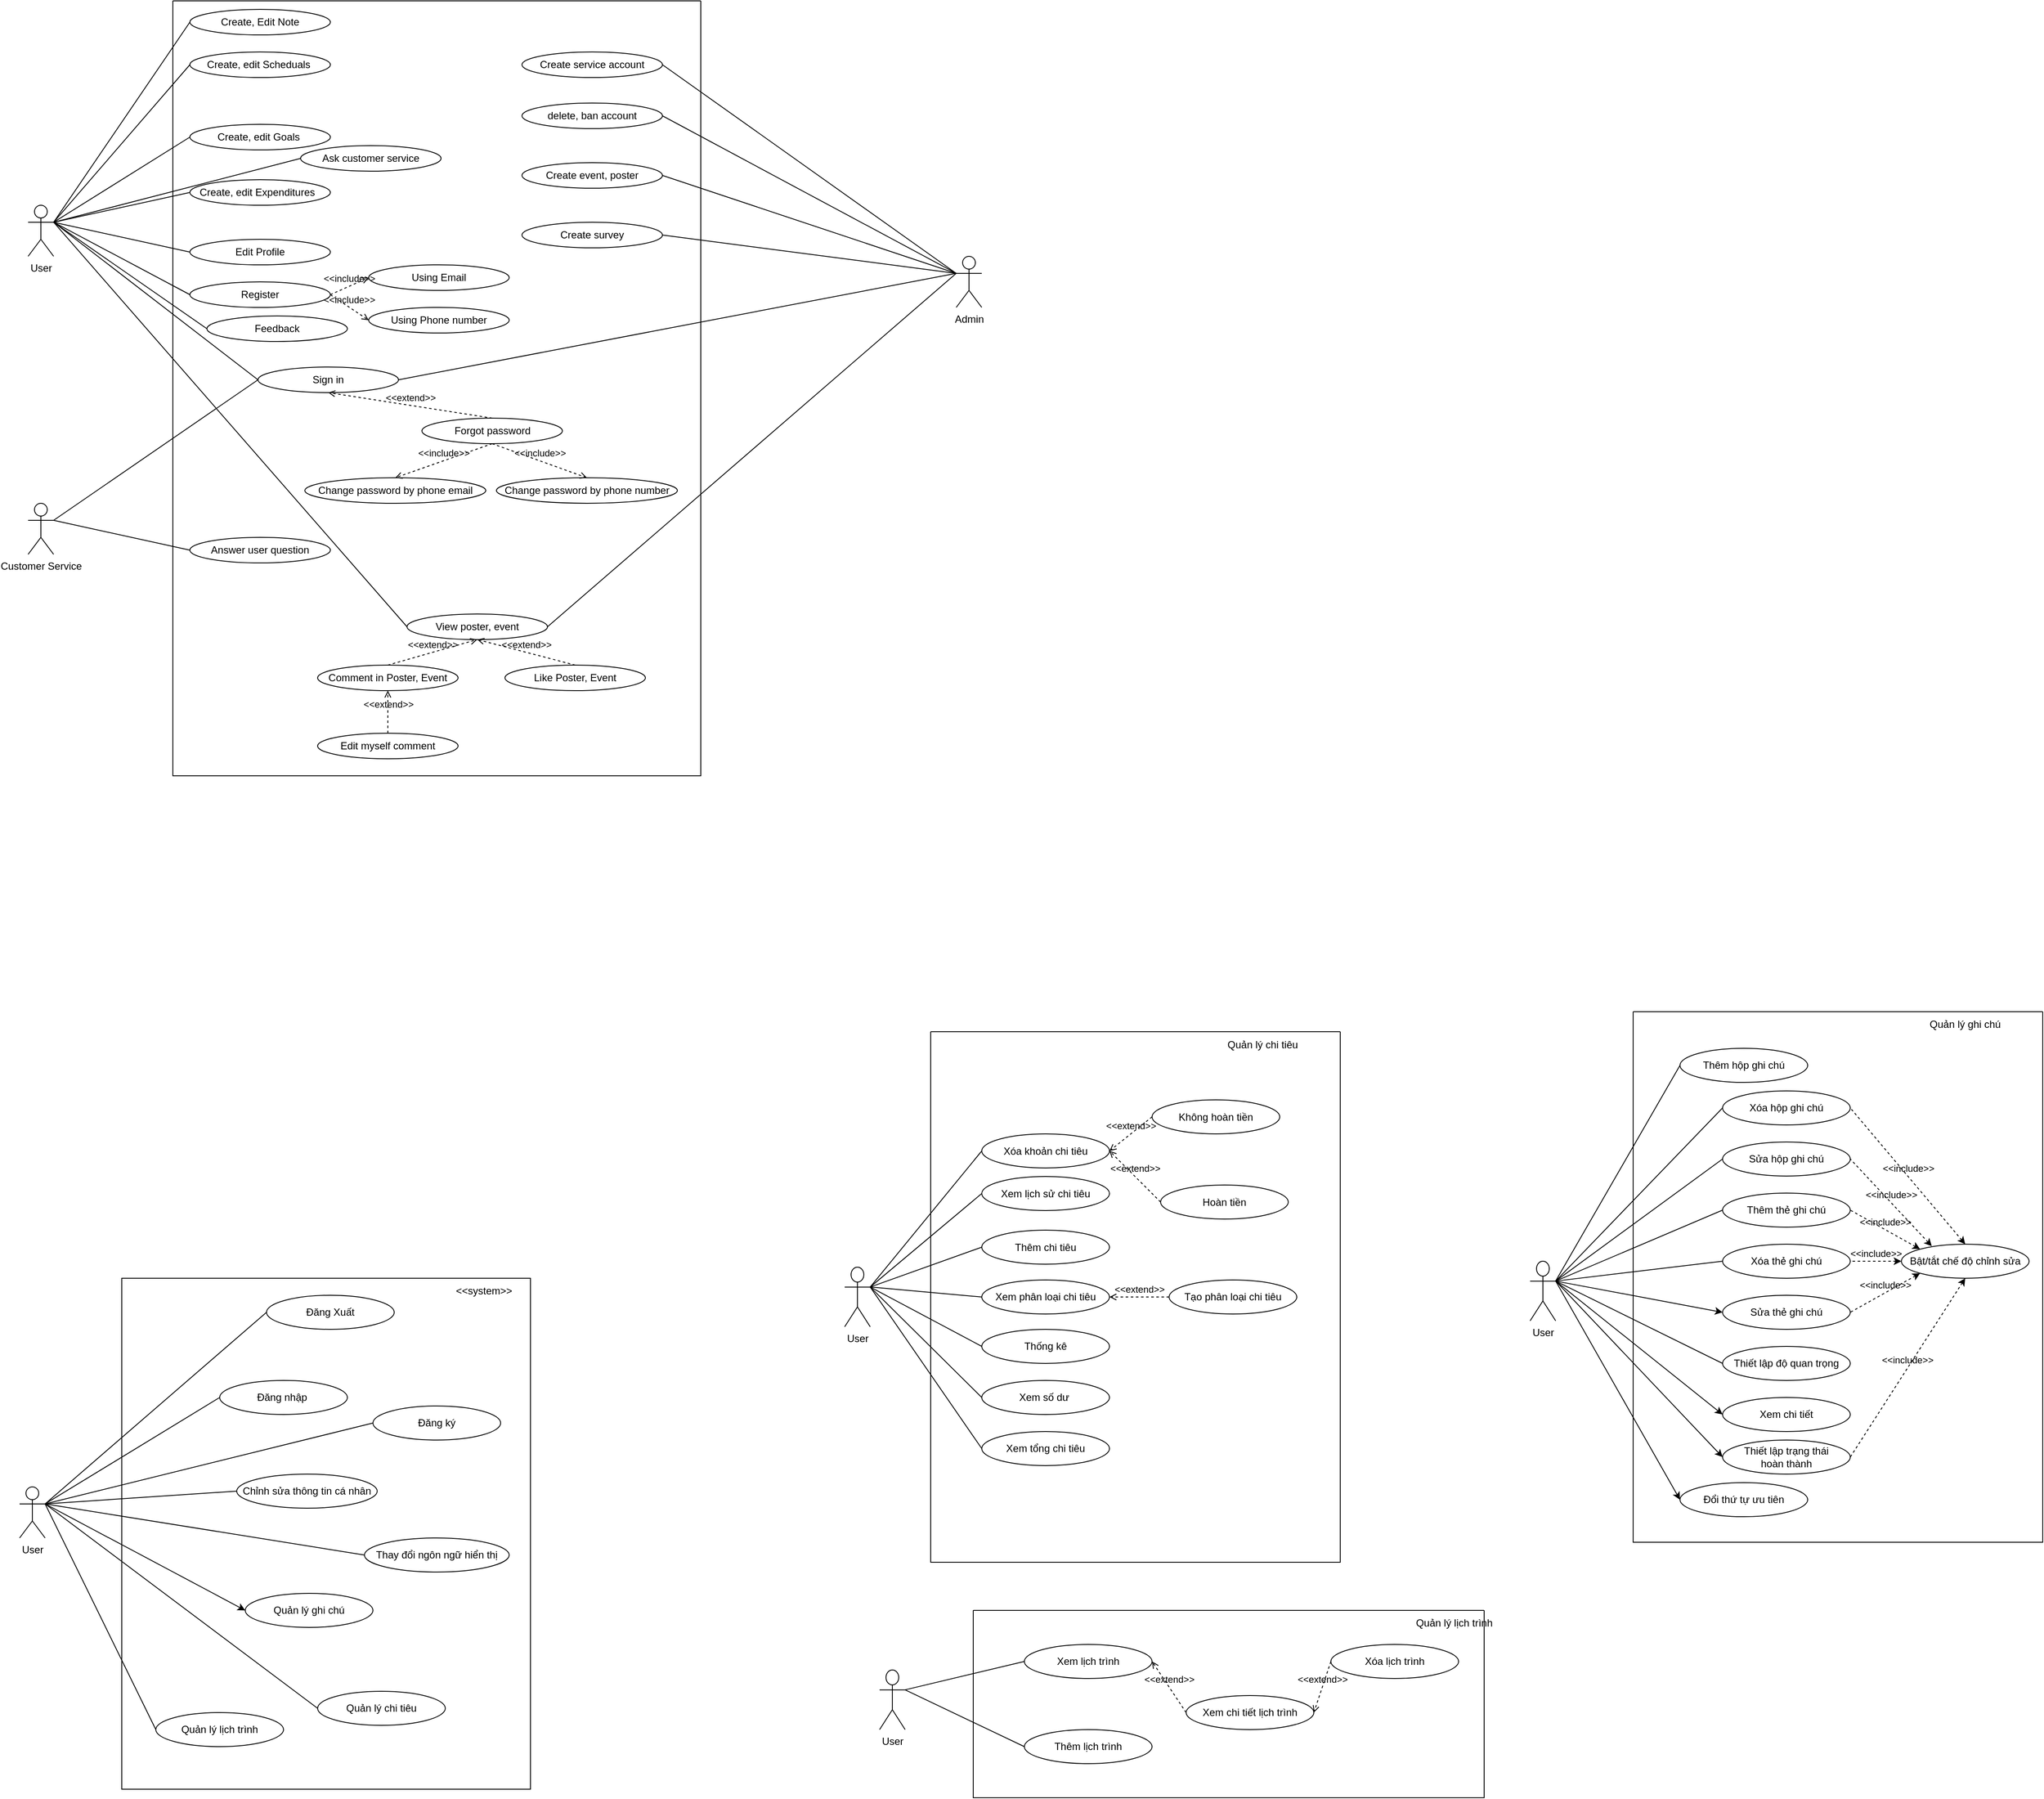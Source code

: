 <mxfile version="20.2.3" type="device"><diagram id="aty8M2HKwqZ2askGGSQU" name="Page-1"><mxGraphModel dx="862" dy="563" grid="1" gridSize="10" guides="1" tooltips="1" connect="1" arrows="1" fold="1" page="1" pageScale="1" pageWidth="850" pageHeight="1100" math="0" shadow="0"><root><mxCell id="0"/><mxCell id="1" parent="0"/><mxCell id="sbtOJY9R7x1_itXmyycB-3" value="" style="swimlane;startSize=0;" parent="1" vertex="1"><mxGeometry x="1110" y="1230.5" width="481" height="623" as="geometry"/></mxCell><mxCell id="2QEbIoV4jXPTevtMFlv_-1" value="Hoàn tiền" style="ellipse;whiteSpace=wrap;html=1;" parent="sbtOJY9R7x1_itXmyycB-3" vertex="1"><mxGeometry x="270" y="180" width="150" height="40" as="geometry"/></mxCell><mxCell id="gfgHDo0g4Igtm996TLJ_-1" value="Xem lịch sử chi tiêu" style="ellipse;whiteSpace=wrap;html=1;" parent="sbtOJY9R7x1_itXmyycB-3" vertex="1"><mxGeometry x="60" y="170" width="150" height="40" as="geometry"/></mxCell><mxCell id="gfgHDo0g4Igtm996TLJ_-3" value="Thêm chi tiêu" style="ellipse;whiteSpace=wrap;html=1;" parent="sbtOJY9R7x1_itXmyycB-3" vertex="1"><mxGeometry x="60" y="233" width="150" height="40" as="geometry"/></mxCell><mxCell id="gfgHDo0g4Igtm996TLJ_-4" value="Xóa khoản chi tiêu" style="ellipse;whiteSpace=wrap;html=1;" parent="sbtOJY9R7x1_itXmyycB-3" vertex="1"><mxGeometry x="60" y="120" width="150" height="40" as="geometry"/></mxCell><mxCell id="gfgHDo0g4Igtm996TLJ_-6" value="Tạo phân loại chi tiêu" style="ellipse;whiteSpace=wrap;html=1;" parent="sbtOJY9R7x1_itXmyycB-3" vertex="1"><mxGeometry x="280" y="291.5" width="150" height="40" as="geometry"/></mxCell><mxCell id="gfgHDo0g4Igtm996TLJ_-9" value="Thống kê" style="ellipse;whiteSpace=wrap;html=1;" parent="sbtOJY9R7x1_itXmyycB-3" vertex="1"><mxGeometry x="60" y="349.5" width="150" height="40" as="geometry"/></mxCell><mxCell id="2QEbIoV4jXPTevtMFlv_-2" value="Không hoàn tiền" style="ellipse;whiteSpace=wrap;html=1;" parent="sbtOJY9R7x1_itXmyycB-3" vertex="1"><mxGeometry x="260" y="80" width="150" height="40" as="geometry"/></mxCell><mxCell id="2QEbIoV4jXPTevtMFlv_-3" value="&amp;lt;&amp;lt;extend&amp;gt;&amp;gt;" style="html=1;verticalAlign=bottom;labelBackgroundColor=none;endArrow=open;endFill=0;dashed=1;rounded=0;entryX=1;entryY=0.5;entryDx=0;entryDy=0;exitX=0;exitY=0.5;exitDx=0;exitDy=0;" parent="sbtOJY9R7x1_itXmyycB-3" source="2QEbIoV4jXPTevtMFlv_-2" target="gfgHDo0g4Igtm996TLJ_-4" edge="1"><mxGeometry width="160" relative="1" as="geometry"><mxPoint x="410" y="170" as="sourcePoint"/><mxPoint x="560" y="170" as="targetPoint"/></mxGeometry></mxCell><mxCell id="2QEbIoV4jXPTevtMFlv_-4" value="&amp;lt;&amp;lt;extend&amp;gt;&amp;gt;" style="html=1;verticalAlign=bottom;labelBackgroundColor=none;endArrow=open;endFill=0;dashed=1;rounded=0;exitX=0;exitY=0.5;exitDx=0;exitDy=0;entryX=1;entryY=0.5;entryDx=0;entryDy=0;" parent="sbtOJY9R7x1_itXmyycB-3" source="2QEbIoV4jXPTevtMFlv_-1" target="gfgHDo0g4Igtm996TLJ_-4" edge="1"><mxGeometry width="160" relative="1" as="geometry"><mxPoint x="410.0" y="230.0" as="sourcePoint"/><mxPoint x="560" y="170" as="targetPoint"/></mxGeometry></mxCell><mxCell id="2QEbIoV4jXPTevtMFlv_-5" value="Xem phân loại chi tiêu" style="ellipse;whiteSpace=wrap;html=1;" parent="sbtOJY9R7x1_itXmyycB-3" vertex="1"><mxGeometry x="60" y="291.5" width="150" height="40" as="geometry"/></mxCell><mxCell id="2QEbIoV4jXPTevtMFlv_-7" value="Xem số dư&amp;nbsp;" style="ellipse;whiteSpace=wrap;html=1;" parent="sbtOJY9R7x1_itXmyycB-3" vertex="1"><mxGeometry x="60" y="409.5" width="150" height="40" as="geometry"/></mxCell><mxCell id="2QEbIoV4jXPTevtMFlv_-8" value="Xem tổng chi tiêu" style="ellipse;whiteSpace=wrap;html=1;" parent="sbtOJY9R7x1_itXmyycB-3" vertex="1"><mxGeometry x="60" y="469.5" width="150" height="40" as="geometry"/></mxCell><mxCell id="sbtOJY9R7x1_itXmyycB-5" value="Quản lý chi tiêu" style="text;html=1;strokeColor=none;fillColor=none;align=center;verticalAlign=middle;whiteSpace=wrap;rounded=0;" parent="sbtOJY9R7x1_itXmyycB-3" vertex="1"><mxGeometry x="330" width="120" height="30" as="geometry"/></mxCell><mxCell id="sbtOJY9R7x1_itXmyycB-17" value="&amp;lt;&amp;lt;extend&amp;gt;&amp;gt;" style="html=1;verticalAlign=bottom;labelBackgroundColor=none;endArrow=open;endFill=0;dashed=1;rounded=0;entryX=1;entryY=0.5;entryDx=0;entryDy=0;exitX=0;exitY=0.5;exitDx=0;exitDy=0;" parent="sbtOJY9R7x1_itXmyycB-3" source="gfgHDo0g4Igtm996TLJ_-6" target="2QEbIoV4jXPTevtMFlv_-5" edge="1"><mxGeometry width="160" relative="1" as="geometry"><mxPoint x="-99" y="313" as="sourcePoint"/><mxPoint x="61" y="313" as="targetPoint"/></mxGeometry></mxCell><mxCell id="VyaLqcNktve763P8nGEd-61" value="" style="rounded=0;whiteSpace=wrap;html=1;" parent="1" vertex="1"><mxGeometry x="160" y="1520" width="480" height="600" as="geometry"/></mxCell><mxCell id="pWfof-eQQFCbNrF5vLkG-1" value="Admin&lt;br&gt;" style="shape=umlActor;verticalLabelPosition=bottom;verticalAlign=top;html=1;outlineConnect=0;" parent="1" vertex="1"><mxGeometry x="1140" y="320" width="30" height="60" as="geometry"/></mxCell><mxCell id="pWfof-eQQFCbNrF5vLkG-5" value="User" style="shape=umlActor;verticalLabelPosition=bottom;verticalAlign=top;html=1;outlineConnect=0;horizontal=1;align=center;" parent="1" vertex="1"><mxGeometry x="50" y="260" width="30" height="60" as="geometry"/></mxCell><mxCell id="pWfof-eQQFCbNrF5vLkG-6" value="" style="swimlane;startSize=0;" parent="1" vertex="1"><mxGeometry x="220" y="20" width="620" height="910" as="geometry"><mxRectangle x="310" y="20" width="50" height="40" as="alternateBounds"/></mxGeometry></mxCell><mxCell id="pWfof-eQQFCbNrF5vLkG-8" value="Sign in" style="ellipse;whiteSpace=wrap;html=1;" parent="pWfof-eQQFCbNrF5vLkG-6" vertex="1"><mxGeometry x="100" y="430" width="165" height="30" as="geometry"/></mxCell><mxCell id="pWfof-eQQFCbNrF5vLkG-15" value="Register" style="ellipse;whiteSpace=wrap;html=1;" parent="pWfof-eQQFCbNrF5vLkG-6" vertex="1"><mxGeometry x="20" y="330" width="165" height="30" as="geometry"/></mxCell><mxCell id="pWfof-eQQFCbNrF5vLkG-18" value="Create, Edit Note" style="ellipse;whiteSpace=wrap;html=1;" parent="pWfof-eQQFCbNrF5vLkG-6" vertex="1"><mxGeometry x="20" y="10" width="165" height="30" as="geometry"/></mxCell><mxCell id="pWfof-eQQFCbNrF5vLkG-21" value="Create, edit Scheduals&amp;nbsp;" style="ellipse;whiteSpace=wrap;html=1;" parent="pWfof-eQQFCbNrF5vLkG-6" vertex="1"><mxGeometry x="20" y="60" width="165" height="30" as="geometry"/></mxCell><mxCell id="pWfof-eQQFCbNrF5vLkG-26" value="Create, edit Goals&amp;nbsp;" style="ellipse;whiteSpace=wrap;html=1;" parent="pWfof-eQQFCbNrF5vLkG-6" vertex="1"><mxGeometry x="20" y="145" width="165" height="30" as="geometry"/></mxCell><mxCell id="pWfof-eQQFCbNrF5vLkG-29" value="Create, edit Expenditures&amp;nbsp;&amp;nbsp;" style="ellipse;whiteSpace=wrap;html=1;" parent="pWfof-eQQFCbNrF5vLkG-6" vertex="1"><mxGeometry x="20" y="210" width="165" height="30" as="geometry"/></mxCell><mxCell id="ijD5BFdQEbHKsdEyB4lS-7" value="Edit Profile" style="ellipse;whiteSpace=wrap;html=1;" parent="pWfof-eQQFCbNrF5vLkG-6" vertex="1"><mxGeometry x="20" y="280" width="165" height="30" as="geometry"/></mxCell><mxCell id="ijD5BFdQEbHKsdEyB4lS-9" value="Create service account" style="ellipse;whiteSpace=wrap;html=1;" parent="pWfof-eQQFCbNrF5vLkG-6" vertex="1"><mxGeometry x="410" y="60" width="165" height="30" as="geometry"/></mxCell><mxCell id="ijD5BFdQEbHKsdEyB4lS-11" value="delete, ban account" style="ellipse;whiteSpace=wrap;html=1;" parent="pWfof-eQQFCbNrF5vLkG-6" vertex="1"><mxGeometry x="410" y="120" width="165" height="30" as="geometry"/></mxCell><mxCell id="ijD5BFdQEbHKsdEyB4lS-13" value="Create event, poster" style="ellipse;whiteSpace=wrap;html=1;" parent="pWfof-eQQFCbNrF5vLkG-6" vertex="1"><mxGeometry x="410" y="190" width="165" height="30" as="geometry"/></mxCell><mxCell id="ijD5BFdQEbHKsdEyB4lS-16" style="edgeStyle=orthogonalEdgeStyle;rounded=0;orthogonalLoop=1;jettySize=auto;html=1;exitX=0.5;exitY=1;exitDx=0;exitDy=0;" parent="pWfof-eQQFCbNrF5vLkG-6" source="pWfof-eQQFCbNrF5vLkG-15" target="pWfof-eQQFCbNrF5vLkG-15" edge="1"><mxGeometry relative="1" as="geometry"/></mxCell><mxCell id="ijD5BFdQEbHKsdEyB4lS-20" value="Comment in Poster, Event" style="ellipse;whiteSpace=wrap;html=1;" parent="pWfof-eQQFCbNrF5vLkG-6" vertex="1"><mxGeometry x="170" y="780" width="165" height="30" as="geometry"/></mxCell><mxCell id="ijD5BFdQEbHKsdEyB4lS-26" value="Like Poster, Event" style="ellipse;whiteSpace=wrap;html=1;" parent="pWfof-eQQFCbNrF5vLkG-6" vertex="1"><mxGeometry x="390" y="780" width="165" height="30" as="geometry"/></mxCell><mxCell id="ijD5BFdQEbHKsdEyB4lS-29" value="Answer user question" style="ellipse;whiteSpace=wrap;html=1;" parent="pWfof-eQQFCbNrF5vLkG-6" vertex="1"><mxGeometry x="20" y="630" width="165" height="30" as="geometry"/></mxCell><mxCell id="ijD5BFdQEbHKsdEyB4lS-31" value="Ask customer service" style="ellipse;whiteSpace=wrap;html=1;" parent="pWfof-eQQFCbNrF5vLkG-6" vertex="1"><mxGeometry x="150" y="170" width="165" height="30" as="geometry"/></mxCell><mxCell id="ijD5BFdQEbHKsdEyB4lS-33" value="Feedback" style="ellipse;whiteSpace=wrap;html=1;" parent="pWfof-eQQFCbNrF5vLkG-6" vertex="1"><mxGeometry x="40" y="370" width="165" height="30" as="geometry"/></mxCell><mxCell id="ijD5BFdQEbHKsdEyB4lS-35" value="Create survey" style="ellipse;whiteSpace=wrap;html=1;" parent="pWfof-eQQFCbNrF5vLkG-6" vertex="1"><mxGeometry x="410" y="260" width="165" height="30" as="geometry"/></mxCell><mxCell id="8WCQnaSr8WxQVvXtw9JR-1" value="Edit myself comment" style="ellipse;whiteSpace=wrap;html=1;" parent="pWfof-eQQFCbNrF5vLkG-6" vertex="1"><mxGeometry x="170" y="860" width="165" height="30" as="geometry"/></mxCell><mxCell id="8WCQnaSr8WxQVvXtw9JR-4" value="Forgot password" style="ellipse;whiteSpace=wrap;html=1;" parent="pWfof-eQQFCbNrF5vLkG-6" vertex="1"><mxGeometry x="292.5" y="490" width="165" height="30" as="geometry"/></mxCell><mxCell id="8WCQnaSr8WxQVvXtw9JR-11" value="Change password by phone number" style="ellipse;whiteSpace=wrap;html=1;" parent="pWfof-eQQFCbNrF5vLkG-6" vertex="1"><mxGeometry x="380" y="560" width="212.5" height="30" as="geometry"/></mxCell><mxCell id="8WCQnaSr8WxQVvXtw9JR-12" value="Change password by phone email" style="ellipse;whiteSpace=wrap;html=1;" parent="pWfof-eQQFCbNrF5vLkG-6" vertex="1"><mxGeometry x="155" y="560" width="212.5" height="30" as="geometry"/></mxCell><mxCell id="8WCQnaSr8WxQVvXtw9JR-14" value="&amp;lt;&amp;lt;include&amp;gt;&amp;gt;" style="html=1;verticalAlign=bottom;labelBackgroundColor=none;endArrow=open;endFill=0;dashed=1;rounded=0;entryX=0.5;entryY=0;entryDx=0;entryDy=0;exitX=0.5;exitY=1;exitDx=0;exitDy=0;" parent="pWfof-eQQFCbNrF5vLkG-6" source="8WCQnaSr8WxQVvXtw9JR-4" target="8WCQnaSr8WxQVvXtw9JR-12" edge="1"><mxGeometry width="160" relative="1" as="geometry"><mxPoint x="312.5" y="430" as="sourcePoint"/><mxPoint x="472.5" y="430" as="targetPoint"/></mxGeometry></mxCell><mxCell id="8WCQnaSr8WxQVvXtw9JR-15" value="&amp;lt;&amp;lt;include&amp;gt;&amp;gt;" style="html=1;verticalAlign=bottom;labelBackgroundColor=none;endArrow=open;endFill=0;dashed=1;rounded=0;entryX=0.5;entryY=0;entryDx=0;entryDy=0;exitX=0.5;exitY=1;exitDx=0;exitDy=0;" parent="pWfof-eQQFCbNrF5vLkG-6" source="8WCQnaSr8WxQVvXtw9JR-4" target="8WCQnaSr8WxQVvXtw9JR-11" edge="1"><mxGeometry width="160" relative="1" as="geometry"><mxPoint x="312.5" y="430" as="sourcePoint"/><mxPoint x="472.5" y="430" as="targetPoint"/></mxGeometry></mxCell><mxCell id="8WCQnaSr8WxQVvXtw9JR-16" value="&amp;lt;&amp;lt;extend&amp;gt;&amp;gt;" style="html=1;verticalAlign=bottom;labelBackgroundColor=none;endArrow=open;endFill=0;dashed=1;rounded=0;entryX=0.5;entryY=1;entryDx=0;entryDy=0;exitX=0.5;exitY=0;exitDx=0;exitDy=0;" parent="pWfof-eQQFCbNrF5vLkG-6" source="8WCQnaSr8WxQVvXtw9JR-4" target="pWfof-eQQFCbNrF5vLkG-8" edge="1"><mxGeometry width="160" relative="1" as="geometry"><mxPoint x="297.5" y="400" as="sourcePoint"/><mxPoint x="457.5" y="400" as="targetPoint"/></mxGeometry></mxCell><mxCell id="8WCQnaSr8WxQVvXtw9JR-17" value="&amp;lt;&amp;lt;extend&amp;gt;&amp;gt;" style="html=1;verticalAlign=bottom;labelBackgroundColor=none;endArrow=open;endFill=0;dashed=1;rounded=0;entryX=0.5;entryY=1;entryDx=0;entryDy=0;exitX=0.5;exitY=0;exitDx=0;exitDy=0;" parent="pWfof-eQQFCbNrF5vLkG-6" source="8WCQnaSr8WxQVvXtw9JR-1" target="ijD5BFdQEbHKsdEyB4lS-20" edge="1"><mxGeometry width="160" relative="1" as="geometry"><mxPoint x="370" y="550" as="sourcePoint"/><mxPoint x="292.5" y="810" as="targetPoint"/></mxGeometry></mxCell><mxCell id="8WCQnaSr8WxQVvXtw9JR-18" value="Using Email" style="ellipse;whiteSpace=wrap;html=1;" parent="pWfof-eQQFCbNrF5vLkG-6" vertex="1"><mxGeometry x="230" y="310" width="165" height="30" as="geometry"/></mxCell><mxCell id="8WCQnaSr8WxQVvXtw9JR-19" value="&amp;lt;&amp;lt;include&amp;gt;&amp;gt;" style="html=1;verticalAlign=bottom;labelBackgroundColor=none;endArrow=open;endFill=0;dashed=1;rounded=0;entryX=0;entryY=0.5;entryDx=0;entryDy=0;exitX=1;exitY=0.5;exitDx=0;exitDy=0;" parent="pWfof-eQQFCbNrF5vLkG-6" source="pWfof-eQQFCbNrF5vLkG-15" target="8WCQnaSr8WxQVvXtw9JR-18" edge="1"><mxGeometry width="160" relative="1" as="geometry"><mxPoint x="260" y="370" as="sourcePoint"/><mxPoint x="420" y="370" as="targetPoint"/></mxGeometry></mxCell><mxCell id="8WCQnaSr8WxQVvXtw9JR-21" value="Using Phone number" style="ellipse;whiteSpace=wrap;html=1;" parent="pWfof-eQQFCbNrF5vLkG-6" vertex="1"><mxGeometry x="230" y="360" width="165" height="30" as="geometry"/></mxCell><mxCell id="8WCQnaSr8WxQVvXtw9JR-22" value="&amp;lt;&amp;lt;include&amp;gt;&amp;gt;" style="html=1;verticalAlign=bottom;labelBackgroundColor=none;endArrow=open;endFill=0;dashed=1;rounded=0;entryX=0;entryY=0.5;entryDx=0;entryDy=0;exitX=1;exitY=0.5;exitDx=0;exitDy=0;" parent="pWfof-eQQFCbNrF5vLkG-6" source="pWfof-eQQFCbNrF5vLkG-15" target="8WCQnaSr8WxQVvXtw9JR-21" edge="1"><mxGeometry width="160" relative="1" as="geometry"><mxPoint x="180" y="530" as="sourcePoint"/><mxPoint x="340" y="530" as="targetPoint"/></mxGeometry></mxCell><mxCell id="8WCQnaSr8WxQVvXtw9JR-23" value="View poster, event" style="ellipse;whiteSpace=wrap;html=1;" parent="pWfof-eQQFCbNrF5vLkG-6" vertex="1"><mxGeometry x="275" y="720" width="165" height="30" as="geometry"/></mxCell><mxCell id="8WCQnaSr8WxQVvXtw9JR-27" value="&amp;lt;&amp;lt;extend&amp;gt;&amp;gt;" style="html=1;verticalAlign=bottom;labelBackgroundColor=none;endArrow=open;endFill=0;dashed=1;rounded=0;entryX=0.5;entryY=1;entryDx=0;entryDy=0;exitX=0.5;exitY=0;exitDx=0;exitDy=0;" parent="pWfof-eQQFCbNrF5vLkG-6" source="ijD5BFdQEbHKsdEyB4lS-26" target="8WCQnaSr8WxQVvXtw9JR-23" edge="1"><mxGeometry width="160" relative="1" as="geometry"><mxPoint x="270" y="740" as="sourcePoint"/><mxPoint x="430" y="740" as="targetPoint"/></mxGeometry></mxCell><mxCell id="8WCQnaSr8WxQVvXtw9JR-30" value="&amp;lt;&amp;lt;extend&amp;gt;&amp;gt;" style="html=1;verticalAlign=bottom;labelBackgroundColor=none;endArrow=open;endFill=0;dashed=1;rounded=0;entryX=0.5;entryY=1;entryDx=0;entryDy=0;exitX=0.5;exitY=0;exitDx=0;exitDy=0;" parent="pWfof-eQQFCbNrF5vLkG-6" source="ijD5BFdQEbHKsdEyB4lS-20" target="8WCQnaSr8WxQVvXtw9JR-23" edge="1"><mxGeometry width="160" relative="1" as="geometry"><mxPoint x="262.5" y="870" as="sourcePoint"/><mxPoint x="262.5" y="820" as="targetPoint"/></mxGeometry></mxCell><mxCell id="pWfof-eQQFCbNrF5vLkG-12" value="" style="endArrow=none;html=1;rounded=0;exitX=1;exitY=0.333;exitDx=0;exitDy=0;exitPerimeter=0;entryX=0;entryY=0.5;entryDx=0;entryDy=0;" parent="1" source="pWfof-eQQFCbNrF5vLkG-5" target="pWfof-eQQFCbNrF5vLkG-8" edge="1"><mxGeometry width="50" height="50" relative="1" as="geometry"><mxPoint x="420" y="290" as="sourcePoint"/><mxPoint x="470" y="240" as="targetPoint"/></mxGeometry></mxCell><mxCell id="pWfof-eQQFCbNrF5vLkG-13" value="" style="endArrow=none;html=1;rounded=0;exitX=0;exitY=0.333;exitDx=0;exitDy=0;exitPerimeter=0;entryX=1;entryY=0.5;entryDx=0;entryDy=0;" parent="1" source="pWfof-eQQFCbNrF5vLkG-1" target="pWfof-eQQFCbNrF5vLkG-8" edge="1"><mxGeometry width="50" height="50" relative="1" as="geometry"><mxPoint x="420" y="290" as="sourcePoint"/><mxPoint x="470" y="240" as="targetPoint"/></mxGeometry></mxCell><mxCell id="pWfof-eQQFCbNrF5vLkG-16" value="" style="endArrow=none;html=1;rounded=0;exitX=1;exitY=0.333;exitDx=0;exitDy=0;exitPerimeter=0;entryX=0;entryY=0.5;entryDx=0;entryDy=0;" parent="1" source="pWfof-eQQFCbNrF5vLkG-5" target="pWfof-eQQFCbNrF5vLkG-15" edge="1"><mxGeometry width="50" height="50" relative="1" as="geometry"><mxPoint x="420" y="290" as="sourcePoint"/><mxPoint x="470" y="240" as="targetPoint"/><Array as="points"/></mxGeometry></mxCell><mxCell id="ijD5BFdQEbHKsdEyB4lS-3" value="" style="endArrow=none;html=1;rounded=0;exitX=1;exitY=0.333;exitDx=0;exitDy=0;exitPerimeter=0;entryX=0;entryY=0.5;entryDx=0;entryDy=0;" parent="1" source="pWfof-eQQFCbNrF5vLkG-5" target="pWfof-eQQFCbNrF5vLkG-18" edge="1"><mxGeometry width="50" height="50" relative="1" as="geometry"><mxPoint x="310" y="450" as="sourcePoint"/><mxPoint x="360" y="400" as="targetPoint"/></mxGeometry></mxCell><mxCell id="ijD5BFdQEbHKsdEyB4lS-4" value="" style="endArrow=none;html=1;rounded=0;exitX=1;exitY=0.333;exitDx=0;exitDy=0;exitPerimeter=0;entryX=0;entryY=0.5;entryDx=0;entryDy=0;" parent="1" source="pWfof-eQQFCbNrF5vLkG-5" target="pWfof-eQQFCbNrF5vLkG-21" edge="1"><mxGeometry width="50" height="50" relative="1" as="geometry"><mxPoint x="310" y="450" as="sourcePoint"/><mxPoint x="360" y="400" as="targetPoint"/></mxGeometry></mxCell><mxCell id="ijD5BFdQEbHKsdEyB4lS-5" value="" style="endArrow=none;html=1;rounded=0;exitX=1;exitY=0.333;exitDx=0;exitDy=0;exitPerimeter=0;entryX=0;entryY=0.5;entryDx=0;entryDy=0;" parent="1" source="pWfof-eQQFCbNrF5vLkG-5" target="pWfof-eQQFCbNrF5vLkG-26" edge="1"><mxGeometry width="50" height="50" relative="1" as="geometry"><mxPoint x="310" y="450" as="sourcePoint"/><mxPoint x="360" y="400" as="targetPoint"/></mxGeometry></mxCell><mxCell id="ijD5BFdQEbHKsdEyB4lS-6" value="" style="endArrow=none;html=1;rounded=0;exitX=1;exitY=0.333;exitDx=0;exitDy=0;exitPerimeter=0;entryX=0;entryY=0.5;entryDx=0;entryDy=0;" parent="1" source="pWfof-eQQFCbNrF5vLkG-5" target="pWfof-eQQFCbNrF5vLkG-29" edge="1"><mxGeometry width="50" height="50" relative="1" as="geometry"><mxPoint x="310" y="450" as="sourcePoint"/><mxPoint x="360" y="400" as="targetPoint"/></mxGeometry></mxCell><mxCell id="ijD5BFdQEbHKsdEyB4lS-8" value="" style="endArrow=none;html=1;rounded=0;exitX=1;exitY=0.333;exitDx=0;exitDy=0;exitPerimeter=0;entryX=0;entryY=0.5;entryDx=0;entryDy=0;" parent="1" source="pWfof-eQQFCbNrF5vLkG-5" target="ijD5BFdQEbHKsdEyB4lS-7" edge="1"><mxGeometry width="50" height="50" relative="1" as="geometry"><mxPoint x="490" y="400" as="sourcePoint"/><mxPoint x="540" y="350" as="targetPoint"/></mxGeometry></mxCell><mxCell id="ijD5BFdQEbHKsdEyB4lS-10" value="" style="endArrow=none;html=1;rounded=0;entryX=1;entryY=0.5;entryDx=0;entryDy=0;exitX=0;exitY=0.333;exitDx=0;exitDy=0;exitPerimeter=0;" parent="1" source="pWfof-eQQFCbNrF5vLkG-1" target="ijD5BFdQEbHKsdEyB4lS-9" edge="1"><mxGeometry width="50" height="50" relative="1" as="geometry"><mxPoint x="490" y="400" as="sourcePoint"/><mxPoint x="540" y="350" as="targetPoint"/></mxGeometry></mxCell><mxCell id="ijD5BFdQEbHKsdEyB4lS-12" value="" style="endArrow=none;html=1;rounded=0;entryX=1;entryY=0.5;entryDx=0;entryDy=0;exitX=0;exitY=0.333;exitDx=0;exitDy=0;exitPerimeter=0;" parent="1" source="pWfof-eQQFCbNrF5vLkG-1" target="ijD5BFdQEbHKsdEyB4lS-11" edge="1"><mxGeometry width="50" height="50" relative="1" as="geometry"><mxPoint x="490" y="400" as="sourcePoint"/><mxPoint x="540" y="350" as="targetPoint"/></mxGeometry></mxCell><mxCell id="ijD5BFdQEbHKsdEyB4lS-14" value="" style="endArrow=none;html=1;rounded=0;entryX=1;entryY=0.5;entryDx=0;entryDy=0;exitX=0;exitY=0.333;exitDx=0;exitDy=0;exitPerimeter=0;" parent="1" source="pWfof-eQQFCbNrF5vLkG-1" target="ijD5BFdQEbHKsdEyB4lS-13" edge="1"><mxGeometry width="50" height="50" relative="1" as="geometry"><mxPoint x="490" y="400" as="sourcePoint"/><mxPoint x="540" y="350" as="targetPoint"/></mxGeometry></mxCell><mxCell id="ijD5BFdQEbHKsdEyB4lS-15" value="Customer Service" style="shape=umlActor;verticalLabelPosition=bottom;verticalAlign=top;html=1;outlineConnect=0;" parent="1" vertex="1"><mxGeometry x="50" y="610" width="30" height="60" as="geometry"/></mxCell><mxCell id="ijD5BFdQEbHKsdEyB4lS-18" value="" style="endArrow=none;html=1;rounded=0;exitX=1;exitY=0.333;exitDx=0;exitDy=0;exitPerimeter=0;entryX=0;entryY=0.5;entryDx=0;entryDy=0;" parent="1" source="ijD5BFdQEbHKsdEyB4lS-15" target="pWfof-eQQFCbNrF5vLkG-8" edge="1"><mxGeometry width="50" height="50" relative="1" as="geometry"><mxPoint x="490" y="400" as="sourcePoint"/><mxPoint x="540" y="350" as="targetPoint"/></mxGeometry></mxCell><mxCell id="ijD5BFdQEbHKsdEyB4lS-30" value="" style="endArrow=none;html=1;rounded=0;exitX=1;exitY=0.333;exitDx=0;exitDy=0;exitPerimeter=0;entryX=0;entryY=0.5;entryDx=0;entryDy=0;" parent="1" source="ijD5BFdQEbHKsdEyB4lS-15" target="ijD5BFdQEbHKsdEyB4lS-29" edge="1"><mxGeometry width="50" height="50" relative="1" as="geometry"><mxPoint x="490" y="400" as="sourcePoint"/><mxPoint x="540" y="350" as="targetPoint"/></mxGeometry></mxCell><mxCell id="ijD5BFdQEbHKsdEyB4lS-32" value="" style="endArrow=none;html=1;rounded=0;exitX=1;exitY=0.333;exitDx=0;exitDy=0;exitPerimeter=0;entryX=0;entryY=0.5;entryDx=0;entryDy=0;" parent="1" source="pWfof-eQQFCbNrF5vLkG-5" target="ijD5BFdQEbHKsdEyB4lS-31" edge="1"><mxGeometry width="50" height="50" relative="1" as="geometry"><mxPoint x="490" y="400" as="sourcePoint"/><mxPoint x="540" y="350" as="targetPoint"/></mxGeometry></mxCell><mxCell id="ijD5BFdQEbHKsdEyB4lS-34" value="" style="endArrow=none;html=1;rounded=0;exitX=1;exitY=0.333;exitDx=0;exitDy=0;exitPerimeter=0;entryX=0;entryY=0.5;entryDx=0;entryDy=0;" parent="1" source="pWfof-eQQFCbNrF5vLkG-5" target="ijD5BFdQEbHKsdEyB4lS-33" edge="1"><mxGeometry width="50" height="50" relative="1" as="geometry"><mxPoint x="490" y="400" as="sourcePoint"/><mxPoint x="540" y="350" as="targetPoint"/></mxGeometry></mxCell><mxCell id="ijD5BFdQEbHKsdEyB4lS-36" value="" style="endArrow=none;html=1;rounded=0;entryX=1;entryY=0.5;entryDx=0;entryDy=0;exitX=0;exitY=0.333;exitDx=0;exitDy=0;exitPerimeter=0;" parent="1" source="pWfof-eQQFCbNrF5vLkG-1" target="ijD5BFdQEbHKsdEyB4lS-35" edge="1"><mxGeometry width="50" height="50" relative="1" as="geometry"><mxPoint x="490" y="400" as="sourcePoint"/><mxPoint x="540" y="350" as="targetPoint"/></mxGeometry></mxCell><mxCell id="8WCQnaSr8WxQVvXtw9JR-24" value="" style="endArrow=none;html=1;rounded=0;exitX=1;exitY=0.333;exitDx=0;exitDy=0;exitPerimeter=0;entryX=0;entryY=0.5;entryDx=0;entryDy=0;" parent="1" source="pWfof-eQQFCbNrF5vLkG-5" target="8WCQnaSr8WxQVvXtw9JR-23" edge="1"><mxGeometry width="50" height="50" relative="1" as="geometry"><mxPoint x="500" y="440" as="sourcePoint"/><mxPoint x="550" y="390" as="targetPoint"/></mxGeometry></mxCell><mxCell id="8WCQnaSr8WxQVvXtw9JR-25" value="" style="endArrow=none;html=1;rounded=0;exitX=1;exitY=0.5;exitDx=0;exitDy=0;entryX=0;entryY=0.333;entryDx=0;entryDy=0;entryPerimeter=0;" parent="1" source="8WCQnaSr8WxQVvXtw9JR-23" target="pWfof-eQQFCbNrF5vLkG-1" edge="1"><mxGeometry width="50" height="50" relative="1" as="geometry"><mxPoint x="450" y="410" as="sourcePoint"/><mxPoint x="500" y="360" as="targetPoint"/></mxGeometry></mxCell><mxCell id="HyYlst1b6qin5qrfR1wM-54" style="edgeStyle=none;rounded=0;orthogonalLoop=1;jettySize=auto;html=1;entryX=0;entryY=0.5;entryDx=0;entryDy=0;exitX=1;exitY=0.333;exitDx=0;exitDy=0;exitPerimeter=0;" parent="1" source="VyaLqcNktve763P8nGEd-69" target="HyYlst1b6qin5qrfR1wM-53" edge="1"><mxGeometry relative="1" as="geometry"/></mxCell><mxCell id="VyaLqcNktve763P8nGEd-69" value="User" style="shape=umlActor;verticalLabelPosition=bottom;verticalAlign=top;html=1;outlineConnect=0;" parent="1" vertex="1"><mxGeometry x="40" y="1765" width="30" height="60" as="geometry"/></mxCell><mxCell id="VyaLqcNktve763P8nGEd-72" value="Đăng nhập&amp;nbsp;" style="ellipse;whiteSpace=wrap;html=1;" parent="1" vertex="1"><mxGeometry x="275" y="1640" width="150" height="40" as="geometry"/></mxCell><mxCell id="VyaLqcNktve763P8nGEd-73" value="Đăng ký" style="ellipse;whiteSpace=wrap;html=1;" parent="1" vertex="1"><mxGeometry x="455" y="1670" width="150" height="40" as="geometry"/></mxCell><mxCell id="VyaLqcNktve763P8nGEd-74" value="Đăng Xuất" style="ellipse;whiteSpace=wrap;html=1;" parent="1" vertex="1"><mxGeometry x="330" y="1540" width="150" height="40" as="geometry"/></mxCell><mxCell id="5M1KIY10KO0TLiCNUMBX-1" value="" style="endArrow=none;html=1;rounded=0;exitX=1;exitY=0.333;exitDx=0;exitDy=0;exitPerimeter=0;entryX=0;entryY=0.5;entryDx=0;entryDy=0;" parent="1" source="VyaLqcNktve763P8nGEd-69" target="VyaLqcNktve763P8nGEd-72" edge="1"><mxGeometry width="50" height="50" relative="1" as="geometry"><mxPoint x="730" y="1530" as="sourcePoint"/><mxPoint x="780" y="1480" as="targetPoint"/></mxGeometry></mxCell><mxCell id="5M1KIY10KO0TLiCNUMBX-2" value="" style="endArrow=none;html=1;rounded=0;exitX=1;exitY=0.333;exitDx=0;exitDy=0;exitPerimeter=0;entryX=0;entryY=0.5;entryDx=0;entryDy=0;" parent="1" source="VyaLqcNktve763P8nGEd-69" target="VyaLqcNktve763P8nGEd-73" edge="1"><mxGeometry width="50" height="50" relative="1" as="geometry"><mxPoint x="730" y="1530" as="sourcePoint"/><mxPoint x="780" y="1480" as="targetPoint"/></mxGeometry></mxCell><mxCell id="5M1KIY10KO0TLiCNUMBX-3" value="" style="endArrow=none;html=1;rounded=0;exitX=1;exitY=0.333;exitDx=0;exitDy=0;exitPerimeter=0;entryX=0;entryY=0.5;entryDx=0;entryDy=0;" parent="1" source="VyaLqcNktve763P8nGEd-69" target="VyaLqcNktve763P8nGEd-74" edge="1"><mxGeometry width="50" height="50" relative="1" as="geometry"><mxPoint x="730" y="1530" as="sourcePoint"/><mxPoint x="780" y="1480" as="targetPoint"/></mxGeometry></mxCell><mxCell id="2QEbIoV4jXPTevtMFlv_-11" value="Chỉnh sửa thông tin cá nhân" style="ellipse;whiteSpace=wrap;html=1;" parent="1" vertex="1"><mxGeometry x="295" y="1750" width="165" height="40" as="geometry"/></mxCell><mxCell id="2QEbIoV4jXPTevtMFlv_-12" value="Thay đổi ngôn ngữ hiển thị" style="ellipse;whiteSpace=wrap;html=1;" parent="1" vertex="1"><mxGeometry x="445" y="1825" width="170" height="40" as="geometry"/></mxCell><mxCell id="2QEbIoV4jXPTevtMFlv_-13" value="" style="endArrow=none;html=1;rounded=0;exitX=1;exitY=0.333;exitDx=0;exitDy=0;exitPerimeter=0;entryX=0;entryY=0.5;entryDx=0;entryDy=0;" parent="1" source="VyaLqcNktve763P8nGEd-69" target="2QEbIoV4jXPTevtMFlv_-12" edge="1"><mxGeometry width="50" height="50" relative="1" as="geometry"><mxPoint x="360" y="1410" as="sourcePoint"/><mxPoint x="410" y="1360" as="targetPoint"/></mxGeometry></mxCell><mxCell id="2QEbIoV4jXPTevtMFlv_-14" value="" style="endArrow=none;html=1;rounded=0;exitX=1;exitY=0.333;exitDx=0;exitDy=0;exitPerimeter=0;entryX=0;entryY=0.5;entryDx=0;entryDy=0;" parent="1" source="VyaLqcNktve763P8nGEd-69" target="2QEbIoV4jXPTevtMFlv_-11" edge="1"><mxGeometry width="50" height="50" relative="1" as="geometry"><mxPoint x="360" y="1410" as="sourcePoint"/><mxPoint x="410" y="1360" as="targetPoint"/></mxGeometry></mxCell><mxCell id="sbtOJY9R7x1_itXmyycB-1" value="Quản lý chi tiêu" style="ellipse;whiteSpace=wrap;html=1;" parent="1" vertex="1"><mxGeometry x="390" y="2005" width="150" height="40" as="geometry"/></mxCell><mxCell id="sbtOJY9R7x1_itXmyycB-2" value="" style="endArrow=none;html=1;rounded=0;exitX=1;exitY=0.333;exitDx=0;exitDy=0;exitPerimeter=0;entryX=0;entryY=0.5;entryDx=0;entryDy=0;" parent="1" source="VyaLqcNktve763P8nGEd-69" target="sbtOJY9R7x1_itXmyycB-1" edge="1"><mxGeometry width="50" height="50" relative="1" as="geometry"><mxPoint x="70" y="1910" as="sourcePoint"/><mxPoint x="120" y="1860" as="targetPoint"/></mxGeometry></mxCell><mxCell id="sbtOJY9R7x1_itXmyycB-4" value="User" style="shape=umlActor;verticalLabelPosition=bottom;verticalAlign=top;html=1;outlineConnect=0;" parent="1" vertex="1"><mxGeometry x="1009" y="1507" width="30" height="70" as="geometry"/></mxCell><mxCell id="sbtOJY9R7x1_itXmyycB-6" value="" style="endArrow=none;html=1;rounded=0;exitX=1;exitY=0.333;exitDx=0;exitDy=0;exitPerimeter=0;entryX=0;entryY=0.5;entryDx=0;entryDy=0;" parent="1" source="sbtOJY9R7x1_itXmyycB-4" target="gfgHDo0g4Igtm996TLJ_-4" edge="1"><mxGeometry width="50" height="50" relative="1" as="geometry"><mxPoint x="1339" y="1537" as="sourcePoint"/><mxPoint x="1389" y="1487" as="targetPoint"/></mxGeometry></mxCell><mxCell id="sbtOJY9R7x1_itXmyycB-7" value="" style="endArrow=none;html=1;rounded=0;exitX=1;exitY=0.333;exitDx=0;exitDy=0;exitPerimeter=0;entryX=0;entryY=0.5;entryDx=0;entryDy=0;" parent="1" source="sbtOJY9R7x1_itXmyycB-4" target="gfgHDo0g4Igtm996TLJ_-1" edge="1"><mxGeometry width="50" height="50" relative="1" as="geometry"><mxPoint x="1339" y="1537" as="sourcePoint"/><mxPoint x="1389" y="1487" as="targetPoint"/></mxGeometry></mxCell><mxCell id="sbtOJY9R7x1_itXmyycB-8" value="" style="endArrow=none;html=1;rounded=0;exitX=1;exitY=0.333;exitDx=0;exitDy=0;exitPerimeter=0;entryX=0;entryY=0.5;entryDx=0;entryDy=0;" parent="1" source="sbtOJY9R7x1_itXmyycB-4" target="gfgHDo0g4Igtm996TLJ_-3" edge="1"><mxGeometry width="50" height="50" relative="1" as="geometry"><mxPoint x="1339" y="1537" as="sourcePoint"/><mxPoint x="1389" y="1487" as="targetPoint"/></mxGeometry></mxCell><mxCell id="sbtOJY9R7x1_itXmyycB-10" value="" style="endArrow=none;html=1;rounded=0;exitX=1;exitY=0.333;exitDx=0;exitDy=0;exitPerimeter=0;entryX=0;entryY=0.5;entryDx=0;entryDy=0;" parent="1" source="sbtOJY9R7x1_itXmyycB-4" target="2QEbIoV4jXPTevtMFlv_-5" edge="1"><mxGeometry width="50" height="50" relative="1" as="geometry"><mxPoint x="1339" y="1537" as="sourcePoint"/><mxPoint x="1389" y="1487" as="targetPoint"/></mxGeometry></mxCell><mxCell id="sbtOJY9R7x1_itXmyycB-11" value="" style="endArrow=none;html=1;rounded=0;exitX=1;exitY=0.333;exitDx=0;exitDy=0;exitPerimeter=0;entryX=0;entryY=0.5;entryDx=0;entryDy=0;" parent="1" source="sbtOJY9R7x1_itXmyycB-4" target="gfgHDo0g4Igtm996TLJ_-9" edge="1"><mxGeometry width="50" height="50" relative="1" as="geometry"><mxPoint x="1339" y="1537" as="sourcePoint"/><mxPoint x="1389" y="1487" as="targetPoint"/></mxGeometry></mxCell><mxCell id="sbtOJY9R7x1_itXmyycB-12" value="" style="endArrow=none;html=1;rounded=0;exitX=1;exitY=0.333;exitDx=0;exitDy=0;exitPerimeter=0;entryX=0;entryY=0.5;entryDx=0;entryDy=0;" parent="1" source="sbtOJY9R7x1_itXmyycB-4" target="2QEbIoV4jXPTevtMFlv_-7" edge="1"><mxGeometry width="50" height="50" relative="1" as="geometry"><mxPoint x="1339" y="1537" as="sourcePoint"/><mxPoint x="1389" y="1487" as="targetPoint"/></mxGeometry></mxCell><mxCell id="sbtOJY9R7x1_itXmyycB-13" value="" style="endArrow=none;html=1;rounded=0;exitX=1;exitY=0.333;exitDx=0;exitDy=0;exitPerimeter=0;entryX=0;entryY=0.5;entryDx=0;entryDy=0;" parent="1" source="sbtOJY9R7x1_itXmyycB-4" target="2QEbIoV4jXPTevtMFlv_-8" edge="1"><mxGeometry width="50" height="50" relative="1" as="geometry"><mxPoint x="1339" y="1537" as="sourcePoint"/><mxPoint x="1389" y="1487" as="targetPoint"/></mxGeometry></mxCell><mxCell id="sJ4lPnzDPpmIPqoLbgn1-1" value="Quản lý lịch trình" style="ellipse;whiteSpace=wrap;html=1;" parent="1" vertex="1"><mxGeometry x="200" y="2030" width="150" height="40" as="geometry"/></mxCell><mxCell id="sJ4lPnzDPpmIPqoLbgn1-2" value="" style="endArrow=none;html=1;rounded=0;exitX=1;exitY=0.333;exitDx=0;exitDy=0;exitPerimeter=0;entryX=0;entryY=0.5;entryDx=0;entryDy=0;" parent="1" source="VyaLqcNktve763P8nGEd-69" target="sJ4lPnzDPpmIPqoLbgn1-1" edge="1"><mxGeometry width="50" height="50" relative="1" as="geometry"><mxPoint x="290" y="1910" as="sourcePoint"/><mxPoint x="340" y="1860" as="targetPoint"/></mxGeometry></mxCell><mxCell id="sJ4lPnzDPpmIPqoLbgn1-4" value="" style="swimlane;startSize=0;" parent="1" vertex="1"><mxGeometry x="1160" y="1910" width="600" height="220" as="geometry"/></mxCell><mxCell id="sJ4lPnzDPpmIPqoLbgn1-5" value="Quản lý lịch trình" style="text;html=1;strokeColor=none;fillColor=none;align=center;verticalAlign=middle;whiteSpace=wrap;rounded=0;" parent="sJ4lPnzDPpmIPqoLbgn1-4" vertex="1"><mxGeometry x="510" width="110" height="30" as="geometry"/></mxCell><mxCell id="sJ4lPnzDPpmIPqoLbgn1-8" value="Xem lịch trình" style="ellipse;whiteSpace=wrap;html=1;" parent="sJ4lPnzDPpmIPqoLbgn1-4" vertex="1"><mxGeometry x="60" y="40" width="150" height="40" as="geometry"/></mxCell><mxCell id="sJ4lPnzDPpmIPqoLbgn1-9" value="Xóa lịch trình" style="ellipse;whiteSpace=wrap;html=1;" parent="sJ4lPnzDPpmIPqoLbgn1-4" vertex="1"><mxGeometry x="420" y="40" width="150" height="40" as="geometry"/></mxCell><mxCell id="sJ4lPnzDPpmIPqoLbgn1-10" value="Xem chi tiết lịch trình" style="ellipse;whiteSpace=wrap;html=1;" parent="sJ4lPnzDPpmIPqoLbgn1-4" vertex="1"><mxGeometry x="250" y="100" width="150" height="40" as="geometry"/></mxCell><mxCell id="sJ4lPnzDPpmIPqoLbgn1-11" value="Thêm lịch trình" style="ellipse;whiteSpace=wrap;html=1;" parent="sJ4lPnzDPpmIPqoLbgn1-4" vertex="1"><mxGeometry x="60" y="140" width="150" height="40" as="geometry"/></mxCell><mxCell id="sJ4lPnzDPpmIPqoLbgn1-16" value="&amp;lt;&amp;lt;extend&amp;gt;&amp;gt;" style="html=1;verticalAlign=bottom;labelBackgroundColor=none;endArrow=open;endFill=0;dashed=1;rounded=0;entryX=1;entryY=0.5;entryDx=0;entryDy=0;exitX=0;exitY=0.5;exitDx=0;exitDy=0;" parent="sJ4lPnzDPpmIPqoLbgn1-4" source="sJ4lPnzDPpmIPqoLbgn1-10" target="sJ4lPnzDPpmIPqoLbgn1-8" edge="1"><mxGeometry width="160" relative="1" as="geometry"><mxPoint x="39" y="50" as="sourcePoint"/><mxPoint x="199" y="50" as="targetPoint"/></mxGeometry></mxCell><mxCell id="sJ4lPnzDPpmIPqoLbgn1-17" value="&amp;lt;&amp;lt;extend&amp;gt;&amp;gt;" style="html=1;verticalAlign=bottom;labelBackgroundColor=none;endArrow=open;endFill=0;dashed=1;rounded=0;entryX=1;entryY=0.5;entryDx=0;entryDy=0;exitX=0;exitY=0.5;exitDx=0;exitDy=0;" parent="sJ4lPnzDPpmIPqoLbgn1-4" source="sJ4lPnzDPpmIPqoLbgn1-9" target="sJ4lPnzDPpmIPqoLbgn1-10" edge="1"><mxGeometry width="160" relative="1" as="geometry"><mxPoint x="39" y="50" as="sourcePoint"/><mxPoint x="199" y="50" as="targetPoint"/></mxGeometry></mxCell><mxCell id="sJ4lPnzDPpmIPqoLbgn1-7" value="User" style="shape=umlActor;verticalLabelPosition=bottom;verticalAlign=top;html=1;outlineConnect=0;" parent="1" vertex="1"><mxGeometry x="1050" y="1980" width="30" height="70" as="geometry"/></mxCell><mxCell id="sJ4lPnzDPpmIPqoLbgn1-12" value="" style="endArrow=none;html=1;rounded=0;exitX=1;exitY=0.333;exitDx=0;exitDy=0;exitPerimeter=0;entryX=0;entryY=0.5;entryDx=0;entryDy=0;" parent="1" source="sJ4lPnzDPpmIPqoLbgn1-7" target="sJ4lPnzDPpmIPqoLbgn1-8" edge="1"><mxGeometry width="50" height="50" relative="1" as="geometry"><mxPoint x="1251" y="2050" as="sourcePoint"/><mxPoint x="1301" y="2000" as="targetPoint"/></mxGeometry></mxCell><mxCell id="sJ4lPnzDPpmIPqoLbgn1-15" value="" style="endArrow=none;html=1;rounded=0;exitX=1;exitY=0.333;exitDx=0;exitDy=0;exitPerimeter=0;entryX=0;entryY=0.5;entryDx=0;entryDy=0;" parent="1" source="sJ4lPnzDPpmIPqoLbgn1-7" target="sJ4lPnzDPpmIPqoLbgn1-11" edge="1"><mxGeometry width="50" height="50" relative="1" as="geometry"><mxPoint x="1251" y="2050" as="sourcePoint"/><mxPoint x="1301" y="2000" as="targetPoint"/></mxGeometry></mxCell><mxCell id="9IQ-vs-utj6IBpdIB2bq-24" value="" style="swimlane;startSize=0;" parent="1" vertex="1"><mxGeometry x="1935" y="1207" width="481" height="623" as="geometry"/></mxCell><mxCell id="9IQ-vs-utj6IBpdIB2bq-26" value="Xóa hộp ghi chú" style="ellipse;whiteSpace=wrap;html=1;" parent="9IQ-vs-utj6IBpdIB2bq-24" vertex="1"><mxGeometry x="105" y="93" width="150" height="40" as="geometry"/></mxCell><mxCell id="9IQ-vs-utj6IBpdIB2bq-27" value="Sửa hộp ghi chú" style="ellipse;whiteSpace=wrap;html=1;" parent="9IQ-vs-utj6IBpdIB2bq-24" vertex="1"><mxGeometry x="105" y="153" width="150" height="40" as="geometry"/></mxCell><mxCell id="9IQ-vs-utj6IBpdIB2bq-28" value="Thêm hộp ghi chú" style="ellipse;whiteSpace=wrap;html=1;" parent="9IQ-vs-utj6IBpdIB2bq-24" vertex="1"><mxGeometry x="55" y="43" width="150" height="40" as="geometry"/></mxCell><mxCell id="9IQ-vs-utj6IBpdIB2bq-30" value="Bật/tắt chế độ chỉnh sửa" style="ellipse;whiteSpace=wrap;html=1;" parent="9IQ-vs-utj6IBpdIB2bq-24" vertex="1"><mxGeometry x="315" y="273" width="150" height="40" as="geometry"/></mxCell><mxCell id="9IQ-vs-utj6IBpdIB2bq-35" value="Thêm thẻ ghi chú" style="ellipse;whiteSpace=wrap;html=1;" parent="9IQ-vs-utj6IBpdIB2bq-24" vertex="1"><mxGeometry x="105" y="213" width="150" height="40" as="geometry"/></mxCell><mxCell id="9IQ-vs-utj6IBpdIB2bq-36" value="Xóa thẻ ghi chú" style="ellipse;whiteSpace=wrap;html=1;" parent="9IQ-vs-utj6IBpdIB2bq-24" vertex="1"><mxGeometry x="105" y="273" width="150" height="40" as="geometry"/></mxCell><mxCell id="9IQ-vs-utj6IBpdIB2bq-37" value="Quản lý ghi chú" style="text;html=1;strokeColor=none;fillColor=none;align=center;verticalAlign=middle;whiteSpace=wrap;rounded=0;" parent="9IQ-vs-utj6IBpdIB2bq-24" vertex="1"><mxGeometry x="330" width="120" height="30" as="geometry"/></mxCell><mxCell id="9IQ-vs-utj6IBpdIB2bq-50" value="Thiết lập độ quan trọng" style="ellipse;whiteSpace=wrap;html=1;" parent="9IQ-vs-utj6IBpdIB2bq-24" vertex="1"><mxGeometry x="105" y="393" width="150" height="40" as="geometry"/></mxCell><mxCell id="HyYlst1b6qin5qrfR1wM-21" value="Sửa thẻ ghi chú" style="ellipse;whiteSpace=wrap;html=1;" parent="9IQ-vs-utj6IBpdIB2bq-24" vertex="1"><mxGeometry x="105" y="333" width="150" height="40" as="geometry"/></mxCell><mxCell id="HyYlst1b6qin5qrfR1wM-24" value="Xem chi tiết" style="ellipse;whiteSpace=wrap;html=1;" parent="9IQ-vs-utj6IBpdIB2bq-24" vertex="1"><mxGeometry x="105" y="453" width="150" height="40" as="geometry"/></mxCell><mxCell id="HyYlst1b6qin5qrfR1wM-25" value="Thiết lập trạng thái&lt;br&gt;hoàn thành" style="ellipse;whiteSpace=wrap;html=1;" parent="9IQ-vs-utj6IBpdIB2bq-24" vertex="1"><mxGeometry x="105" y="503" width="150" height="40" as="geometry"/></mxCell><mxCell id="HyYlst1b6qin5qrfR1wM-26" value="Đổi thứ tự ưu tiên" style="ellipse;whiteSpace=wrap;html=1;" parent="9IQ-vs-utj6IBpdIB2bq-24" vertex="1"><mxGeometry x="55" y="553" width="150" height="40" as="geometry"/></mxCell><mxCell id="HyYlst1b6qin5qrfR1wM-31" value="&amp;lt;&amp;lt;include&amp;gt;&amp;gt;" style="html=1;verticalAlign=bottom;labelBackgroundColor=none;endArrow=none;endFill=0;dashed=1;rounded=0;exitX=0.5;exitY=0;exitDx=0;exitDy=0;entryX=1;entryY=0.5;entryDx=0;entryDy=0;startArrow=classic;startFill=1;" parent="9IQ-vs-utj6IBpdIB2bq-24" source="9IQ-vs-utj6IBpdIB2bq-30" target="9IQ-vs-utj6IBpdIB2bq-26" edge="1"><mxGeometry width="160" relative="1" as="geometry"><mxPoint x="-115" y="343" as="sourcePoint"/><mxPoint x="45" y="343" as="targetPoint"/></mxGeometry></mxCell><mxCell id="HyYlst1b6qin5qrfR1wM-48" value="&amp;lt;&amp;lt;include&amp;gt;&amp;gt;" style="html=1;verticalAlign=bottom;labelBackgroundColor=none;endArrow=none;endFill=0;dashed=1;rounded=0;exitX=0.238;exitY=0.058;exitDx=0;exitDy=0;entryX=1;entryY=0.5;entryDx=0;entryDy=0;startArrow=classic;startFill=1;exitPerimeter=0;" parent="9IQ-vs-utj6IBpdIB2bq-24" source="9IQ-vs-utj6IBpdIB2bq-30" target="9IQ-vs-utj6IBpdIB2bq-27" edge="1"><mxGeometry width="160" relative="1" as="geometry"><mxPoint x="335" y="213" as="sourcePoint"/><mxPoint x="265" y="123" as="targetPoint"/></mxGeometry></mxCell><mxCell id="HyYlst1b6qin5qrfR1wM-49" value="&amp;lt;&amp;lt;include&amp;gt;&amp;gt;" style="html=1;verticalAlign=bottom;labelBackgroundColor=none;endArrow=none;endFill=0;dashed=1;rounded=0;exitX=0;exitY=0;exitDx=0;exitDy=0;entryX=1;entryY=0.5;entryDx=0;entryDy=0;startArrow=classic;startFill=1;" parent="9IQ-vs-utj6IBpdIB2bq-24" source="9IQ-vs-utj6IBpdIB2bq-30" target="9IQ-vs-utj6IBpdIB2bq-35" edge="1"><mxGeometry width="160" relative="1" as="geometry"><mxPoint x="345" y="223" as="sourcePoint"/><mxPoint x="275" y="133" as="targetPoint"/></mxGeometry></mxCell><mxCell id="HyYlst1b6qin5qrfR1wM-50" value="&amp;lt;&amp;lt;include&amp;gt;&amp;gt;" style="html=1;verticalAlign=bottom;labelBackgroundColor=none;endArrow=none;endFill=0;dashed=1;rounded=0;exitX=0;exitY=0.5;exitDx=0;exitDy=0;entryX=1;entryY=0.5;entryDx=0;entryDy=0;startArrow=classic;startFill=1;" parent="9IQ-vs-utj6IBpdIB2bq-24" source="9IQ-vs-utj6IBpdIB2bq-30" target="9IQ-vs-utj6IBpdIB2bq-36" edge="1"><mxGeometry width="160" relative="1" as="geometry"><mxPoint x="355" y="233" as="sourcePoint"/><mxPoint x="285" y="143" as="targetPoint"/></mxGeometry></mxCell><mxCell id="HyYlst1b6qin5qrfR1wM-51" value="&amp;lt;&amp;lt;include&amp;gt;&amp;gt;" style="html=1;verticalAlign=bottom;labelBackgroundColor=none;endArrow=none;endFill=0;dashed=1;rounded=0;exitX=0;exitY=1;exitDx=0;exitDy=0;entryX=1;entryY=0.5;entryDx=0;entryDy=0;startArrow=classic;startFill=1;" parent="9IQ-vs-utj6IBpdIB2bq-24" source="9IQ-vs-utj6IBpdIB2bq-30" target="HyYlst1b6qin5qrfR1wM-21" edge="1"><mxGeometry width="160" relative="1" as="geometry"><mxPoint x="365" y="243" as="sourcePoint"/><mxPoint x="295" y="153" as="targetPoint"/></mxGeometry></mxCell><mxCell id="HyYlst1b6qin5qrfR1wM-55" value="&amp;lt;&amp;lt;include&amp;gt;&amp;gt;" style="html=1;verticalAlign=bottom;labelBackgroundColor=none;endArrow=none;endFill=0;dashed=1;rounded=0;exitX=0.5;exitY=1;exitDx=0;exitDy=0;entryX=1;entryY=0.5;entryDx=0;entryDy=0;startArrow=classic;startFill=1;" parent="9IQ-vs-utj6IBpdIB2bq-24" source="9IQ-vs-utj6IBpdIB2bq-30" target="HyYlst1b6qin5qrfR1wM-25" edge="1"><mxGeometry width="160" relative="1" as="geometry"><mxPoint x="325" y="303" as="sourcePoint"/><mxPoint x="265" y="363" as="targetPoint"/></mxGeometry></mxCell><mxCell id="HyYlst1b6qin5qrfR1wM-22" style="rounded=0;orthogonalLoop=1;jettySize=auto;html=1;entryX=0;entryY=0.5;entryDx=0;entryDy=0;exitX=1;exitY=0.333;exitDx=0;exitDy=0;exitPerimeter=0;" parent="1" source="9IQ-vs-utj6IBpdIB2bq-39" target="HyYlst1b6qin5qrfR1wM-21" edge="1"><mxGeometry relative="1" as="geometry"><mxPoint x="1860" y="1510" as="sourcePoint"/></mxGeometry></mxCell><mxCell id="HyYlst1b6qin5qrfR1wM-27" style="edgeStyle=none;rounded=0;orthogonalLoop=1;jettySize=auto;html=1;entryX=0;entryY=0.5;entryDx=0;entryDy=0;exitX=1;exitY=0.333;exitDx=0;exitDy=0;exitPerimeter=0;" parent="1" source="9IQ-vs-utj6IBpdIB2bq-39" target="HyYlst1b6qin5qrfR1wM-26" edge="1"><mxGeometry relative="1" as="geometry"/></mxCell><mxCell id="HyYlst1b6qin5qrfR1wM-28" style="edgeStyle=none;rounded=0;orthogonalLoop=1;jettySize=auto;html=1;entryX=0;entryY=0.5;entryDx=0;entryDy=0;exitX=1;exitY=0.333;exitDx=0;exitDy=0;exitPerimeter=0;" parent="1" source="9IQ-vs-utj6IBpdIB2bq-39" target="HyYlst1b6qin5qrfR1wM-25" edge="1"><mxGeometry relative="1" as="geometry"><mxPoint x="1850" y="1520" as="sourcePoint"/></mxGeometry></mxCell><mxCell id="HyYlst1b6qin5qrfR1wM-29" style="edgeStyle=none;rounded=0;orthogonalLoop=1;jettySize=auto;html=1;exitX=1;exitY=0.333;exitDx=0;exitDy=0;exitPerimeter=0;entryX=0;entryY=0.5;entryDx=0;entryDy=0;" parent="1" source="9IQ-vs-utj6IBpdIB2bq-39" target="HyYlst1b6qin5qrfR1wM-24" edge="1"><mxGeometry relative="1" as="geometry"/></mxCell><mxCell id="9IQ-vs-utj6IBpdIB2bq-39" value="User" style="shape=umlActor;verticalLabelPosition=bottom;verticalAlign=top;html=1;outlineConnect=0;" parent="1" vertex="1"><mxGeometry x="1814" y="1500" width="30" height="70" as="geometry"/></mxCell><mxCell id="9IQ-vs-utj6IBpdIB2bq-40" value="" style="endArrow=none;html=1;rounded=0;exitX=1;exitY=0.333;exitDx=0;exitDy=0;exitPerimeter=0;entryX=0;entryY=0.5;entryDx=0;entryDy=0;" parent="1" source="9IQ-vs-utj6IBpdIB2bq-39" target="9IQ-vs-utj6IBpdIB2bq-28" edge="1"><mxGeometry width="50" height="50" relative="1" as="geometry"><mxPoint x="2164" y="1513.5" as="sourcePoint"/><mxPoint x="2214" y="1463.5" as="targetPoint"/></mxGeometry></mxCell><mxCell id="9IQ-vs-utj6IBpdIB2bq-41" value="" style="endArrow=none;html=1;rounded=0;exitX=1;exitY=0.333;exitDx=0;exitDy=0;exitPerimeter=0;entryX=0;entryY=0.5;entryDx=0;entryDy=0;" parent="1" source="9IQ-vs-utj6IBpdIB2bq-39" target="9IQ-vs-utj6IBpdIB2bq-26" edge="1"><mxGeometry width="50" height="50" relative="1" as="geometry"><mxPoint x="2164" y="1513.5" as="sourcePoint"/><mxPoint x="2214" y="1463.5" as="targetPoint"/></mxGeometry></mxCell><mxCell id="9IQ-vs-utj6IBpdIB2bq-42" value="" style="endArrow=none;html=1;rounded=0;exitX=1;exitY=0.333;exitDx=0;exitDy=0;exitPerimeter=0;entryX=0;entryY=0.5;entryDx=0;entryDy=0;" parent="1" source="9IQ-vs-utj6IBpdIB2bq-39" target="9IQ-vs-utj6IBpdIB2bq-27" edge="1"><mxGeometry width="50" height="50" relative="1" as="geometry"><mxPoint x="2164" y="1513.5" as="sourcePoint"/><mxPoint x="2214" y="1463.5" as="targetPoint"/></mxGeometry></mxCell><mxCell id="9IQ-vs-utj6IBpdIB2bq-43" value="" style="endArrow=none;html=1;rounded=0;exitX=1;exitY=0.333;exitDx=0;exitDy=0;exitPerimeter=0;entryX=0;entryY=0.5;entryDx=0;entryDy=0;" parent="1" source="9IQ-vs-utj6IBpdIB2bq-39" target="9IQ-vs-utj6IBpdIB2bq-50" edge="1"><mxGeometry width="50" height="50" relative="1" as="geometry"><mxPoint x="2164" y="1513.5" as="sourcePoint"/><mxPoint x="1995" y="1518.5" as="targetPoint"/></mxGeometry></mxCell><mxCell id="9IQ-vs-utj6IBpdIB2bq-45" value="" style="endArrow=none;html=1;rounded=0;exitX=1;exitY=0.333;exitDx=0;exitDy=0;exitPerimeter=0;entryX=0;entryY=0.5;entryDx=0;entryDy=0;" parent="1" source="9IQ-vs-utj6IBpdIB2bq-39" target="9IQ-vs-utj6IBpdIB2bq-35" edge="1"><mxGeometry width="50" height="50" relative="1" as="geometry"><mxPoint x="2164" y="1513.5" as="sourcePoint"/><mxPoint x="2214" y="1463.5" as="targetPoint"/></mxGeometry></mxCell><mxCell id="9IQ-vs-utj6IBpdIB2bq-46" value="" style="endArrow=none;html=1;rounded=0;exitX=1;exitY=0.333;exitDx=0;exitDy=0;exitPerimeter=0;entryX=0;entryY=0.5;entryDx=0;entryDy=0;" parent="1" source="9IQ-vs-utj6IBpdIB2bq-39" target="9IQ-vs-utj6IBpdIB2bq-36" edge="1"><mxGeometry width="50" height="50" relative="1" as="geometry"><mxPoint x="2164" y="1513.5" as="sourcePoint"/><mxPoint x="2214" y="1463.5" as="targetPoint"/></mxGeometry></mxCell><mxCell id="HyYlst1b6qin5qrfR1wM-53" value="Quản lý ghi chú" style="ellipse;whiteSpace=wrap;html=1;" parent="1" vertex="1"><mxGeometry x="305" y="1890" width="150" height="40" as="geometry"/></mxCell><mxCell id="HyYlst1b6qin5qrfR1wM-57" value="&amp;lt;&amp;lt;system&amp;gt;&amp;gt;" style="text;html=1;align=center;verticalAlign=middle;resizable=0;points=[];autosize=1;strokeColor=none;fillColor=none;" parent="1" vertex="1"><mxGeometry x="540" y="1520" width="90" height="30" as="geometry"/></mxCell><mxCell id="HyYlst1b6qin5qrfR1wM-58" style="edgeStyle=none;rounded=0;orthogonalLoop=1;jettySize=auto;html=1;exitX=0;exitY=0.25;exitDx=0;exitDy=0;startArrow=classic;startFill=1;endArrow=none;endFill=0;" parent="1" source="sJ4lPnzDPpmIPqoLbgn1-4" target="sJ4lPnzDPpmIPqoLbgn1-4" edge="1"><mxGeometry relative="1" as="geometry"/></mxCell></root></mxGraphModel></diagram></mxfile>